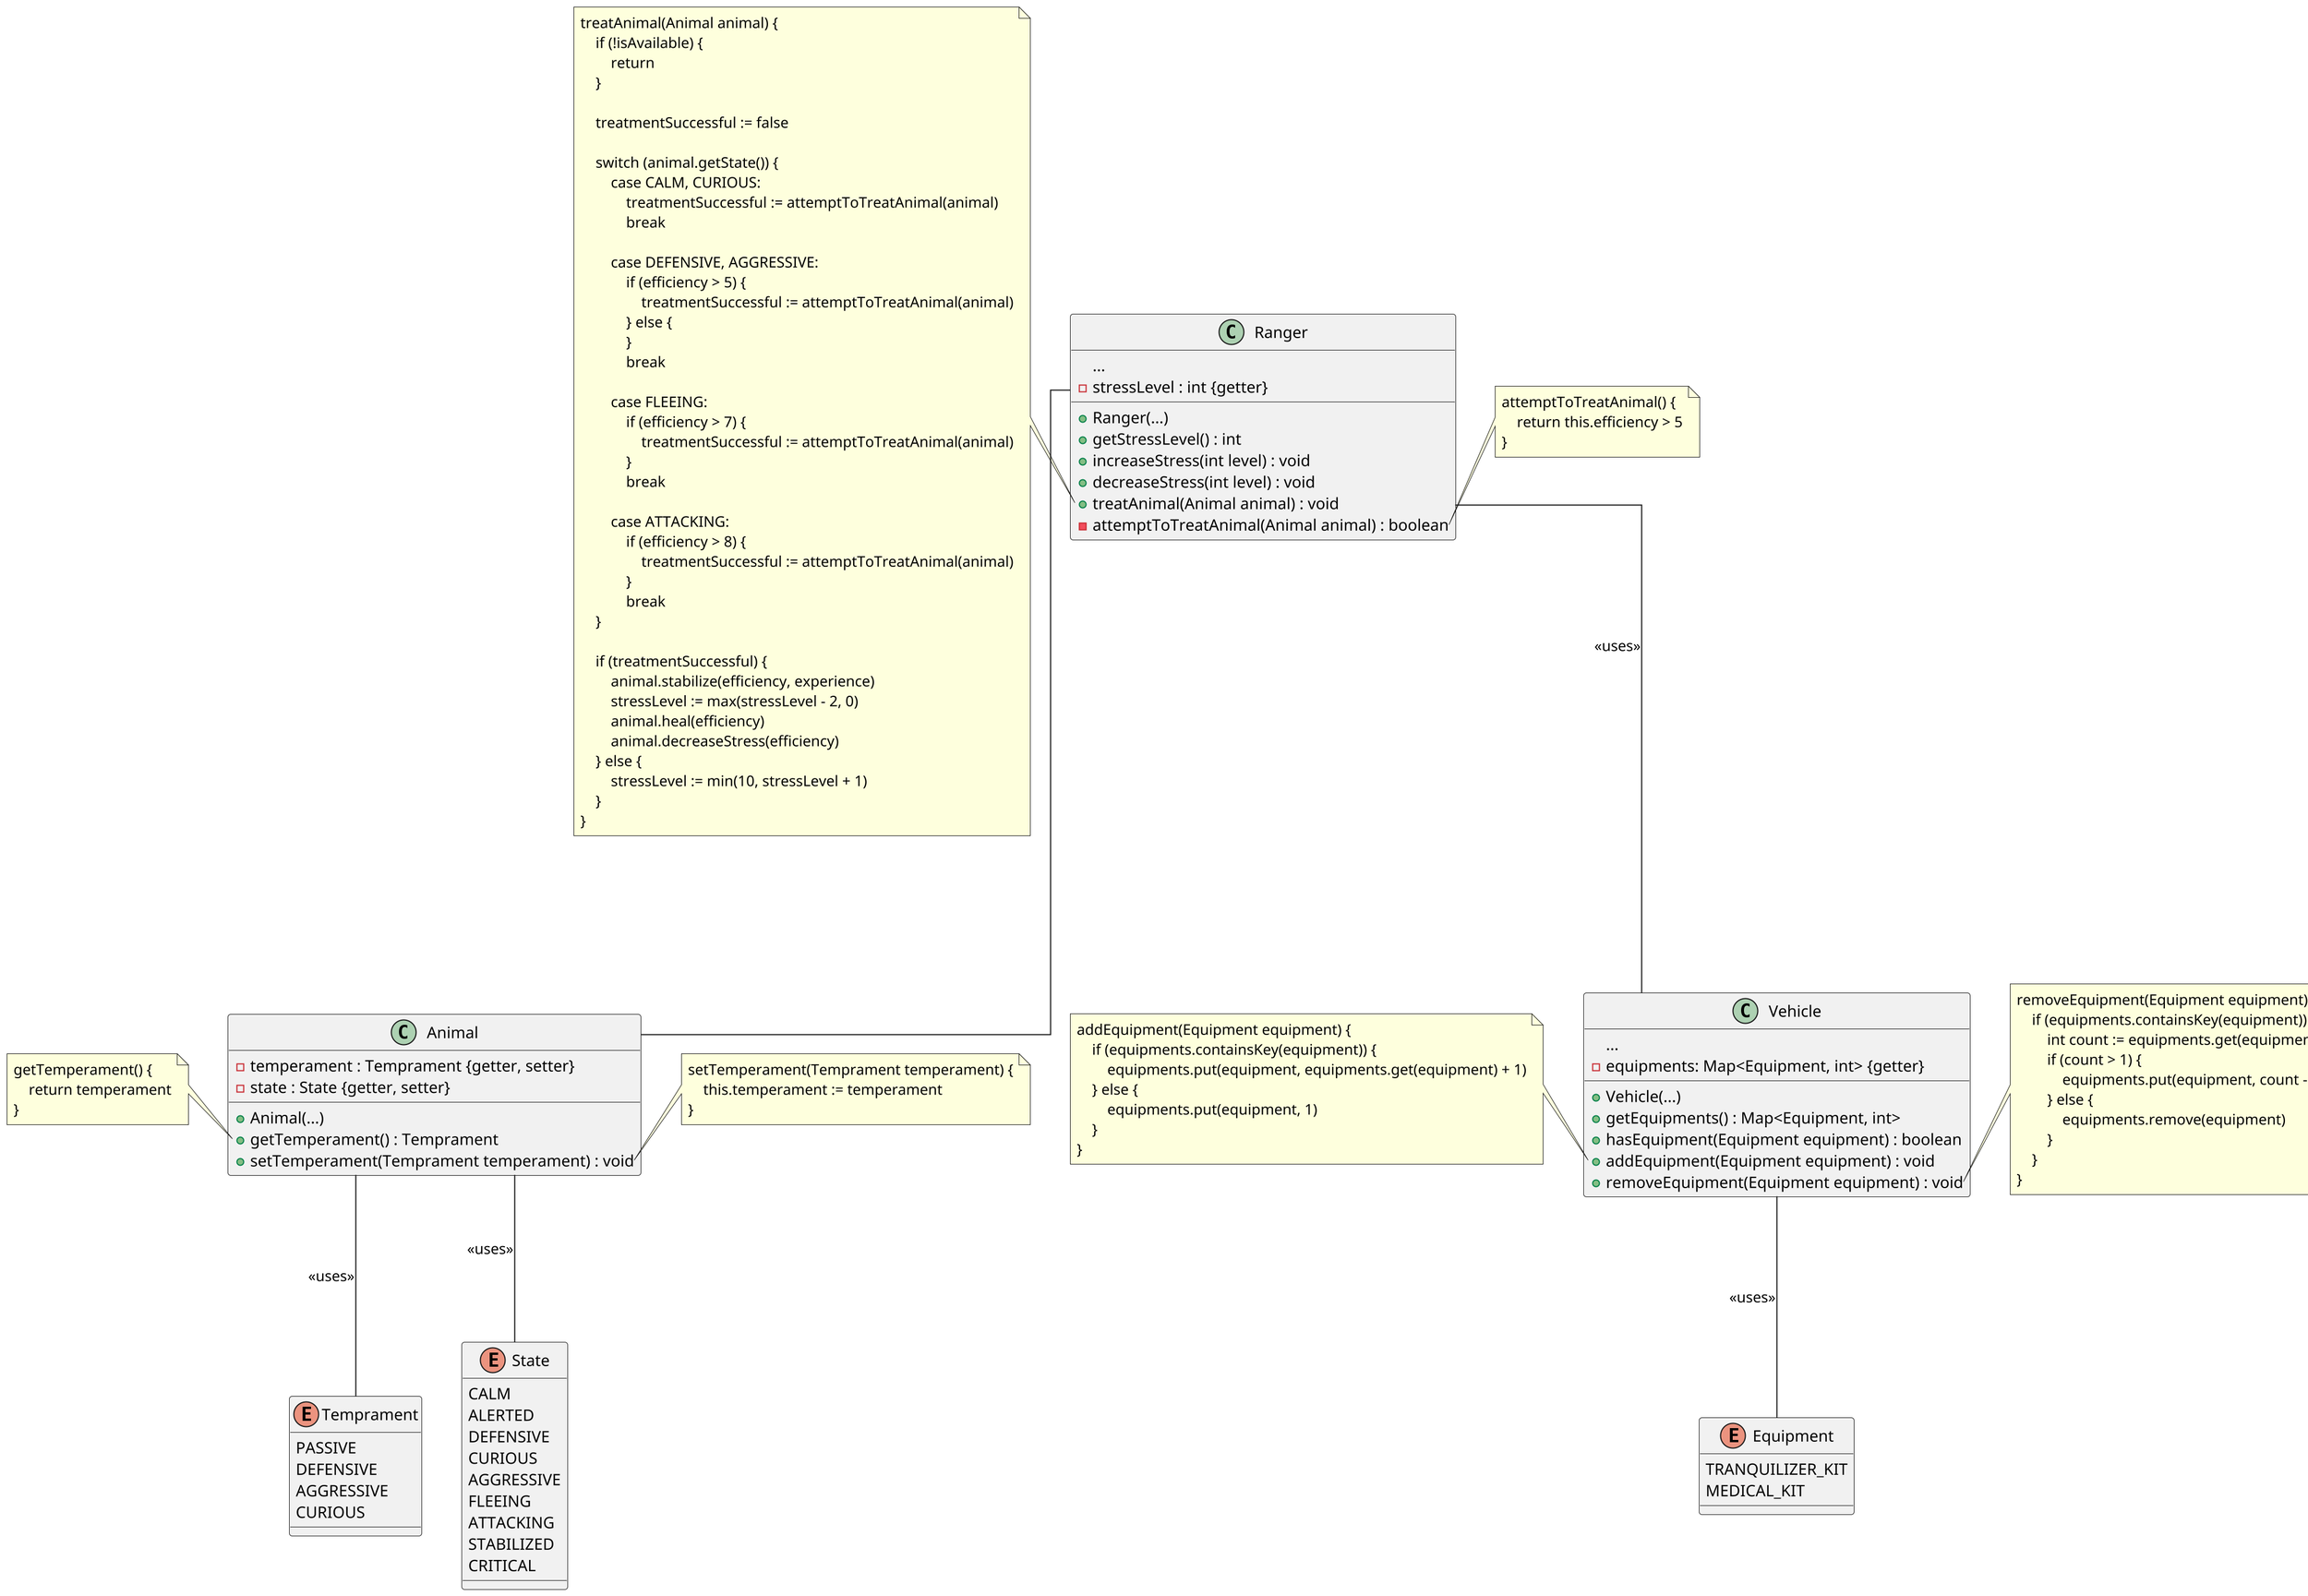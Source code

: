 @startuml Class Diagram 2
scale 2

skinparam linetype ortho

class Ranger {
    ...
    -stressLevel : int {getter}

    +Ranger(...)
    +getStressLevel() : int
    +increaseStress(int level) : void
    +decreaseStress(int level) : void
    +treatAnimal(Animal animal) : void
    -attemptToTreatAnimal(Animal animal) : boolean
}

note right of Ranger::attemptToTreatAnimal
    attemptToTreatAnimal() {
        return this.efficiency > 5
    }
end note

note left of Ranger::treatAnimal
    treatAnimal(Animal animal) {
        if (!isAvailable) {
            return
        }

        treatmentSuccessful := false

        switch (animal.getState()) {
            case CALM, CURIOUS:
                treatmentSuccessful := attemptToTreatAnimal(animal)
                break

            case DEFENSIVE, AGGRESSIVE:
                if (efficiency > 5) {
                    treatmentSuccessful := attemptToTreatAnimal(animal)
                } else {
                }
                break

            case FLEEING:
                if (efficiency > 7) {
                    treatmentSuccessful := attemptToTreatAnimal(animal)
                }
                break

            case ATTACKING:
                if (efficiency > 8) {
                    treatmentSuccessful := attemptToTreatAnimal(animal)
                }
                break
        }

        if (treatmentSuccessful) {
            animal.stabilize(efficiency, experience)
            stressLevel := max(stressLevel - 2, 0)
            animal.heal(efficiency)
            animal.decreaseStress(efficiency)
        } else {
            stressLevel := min(10, stressLevel + 1)
        }
    }
end note

enum Temprament {
    PASSIVE
    DEFENSIVE
    AGGRESSIVE
    CURIOUS
}

enum State {
    CALM
    ALERTED
    DEFENSIVE
    CURIOUS
    AGGRESSIVE
    FLEEING
    ATTACKING
    STABILIZED
    CRITICAL
}

class Animal {
    -temperament : Temprament {getter, setter}
    -state : State {getter, setter}

    +Animal(...)
    +getTemperament() : Temprament
    +setTemperament(Temprament temperament) : void
}

note left of Animal::getTemperament
    getTemperament() {
        return temperament
    }
end note

note right of Animal::setTemperament
    setTemperament(Temprament temperament) {
        this.temperament := temperament
    }
end note

enum Equipment {
    TRANQUILIZER_KIT
    MEDICAL_KIT
}

class Vehicle {
    ...
    -equipments: Map<Equipment, int> {getter}

    +Vehicle(...)
    +getEquipments() : Map<Equipment, int>
    +hasEquipment(Equipment equipment) : boolean
    +addEquipment(Equipment equipment) : void
    +removeEquipment(Equipment equipment) : void
}

note left of Vehicle::addEquipment
    addEquipment(Equipment equipment) {
        if (equipments.containsKey(equipment)) {
            equipments.put(equipment, equipments.get(equipment) + 1)
        } else {
            equipments.put(equipment, 1)
        }
    }
end note

note right of Vehicle::removeEquipment
    removeEquipment(Equipment equipment) {
        if (equipments.containsKey(equipment)) {
            int count := equipments.get(equipment)
            if (count > 1) {
                equipments.put(equipment, count - 1)
            } else {
                equipments.remove(equipment)
            }
        }
    }
end note

Animal --- Temprament : <<uses>>
Animal --- State : <<uses>>

Vehicle --- Equipment : <<uses>>
Ranger --- Vehicle : <<uses>>
Ranger --- Animal

@enduml